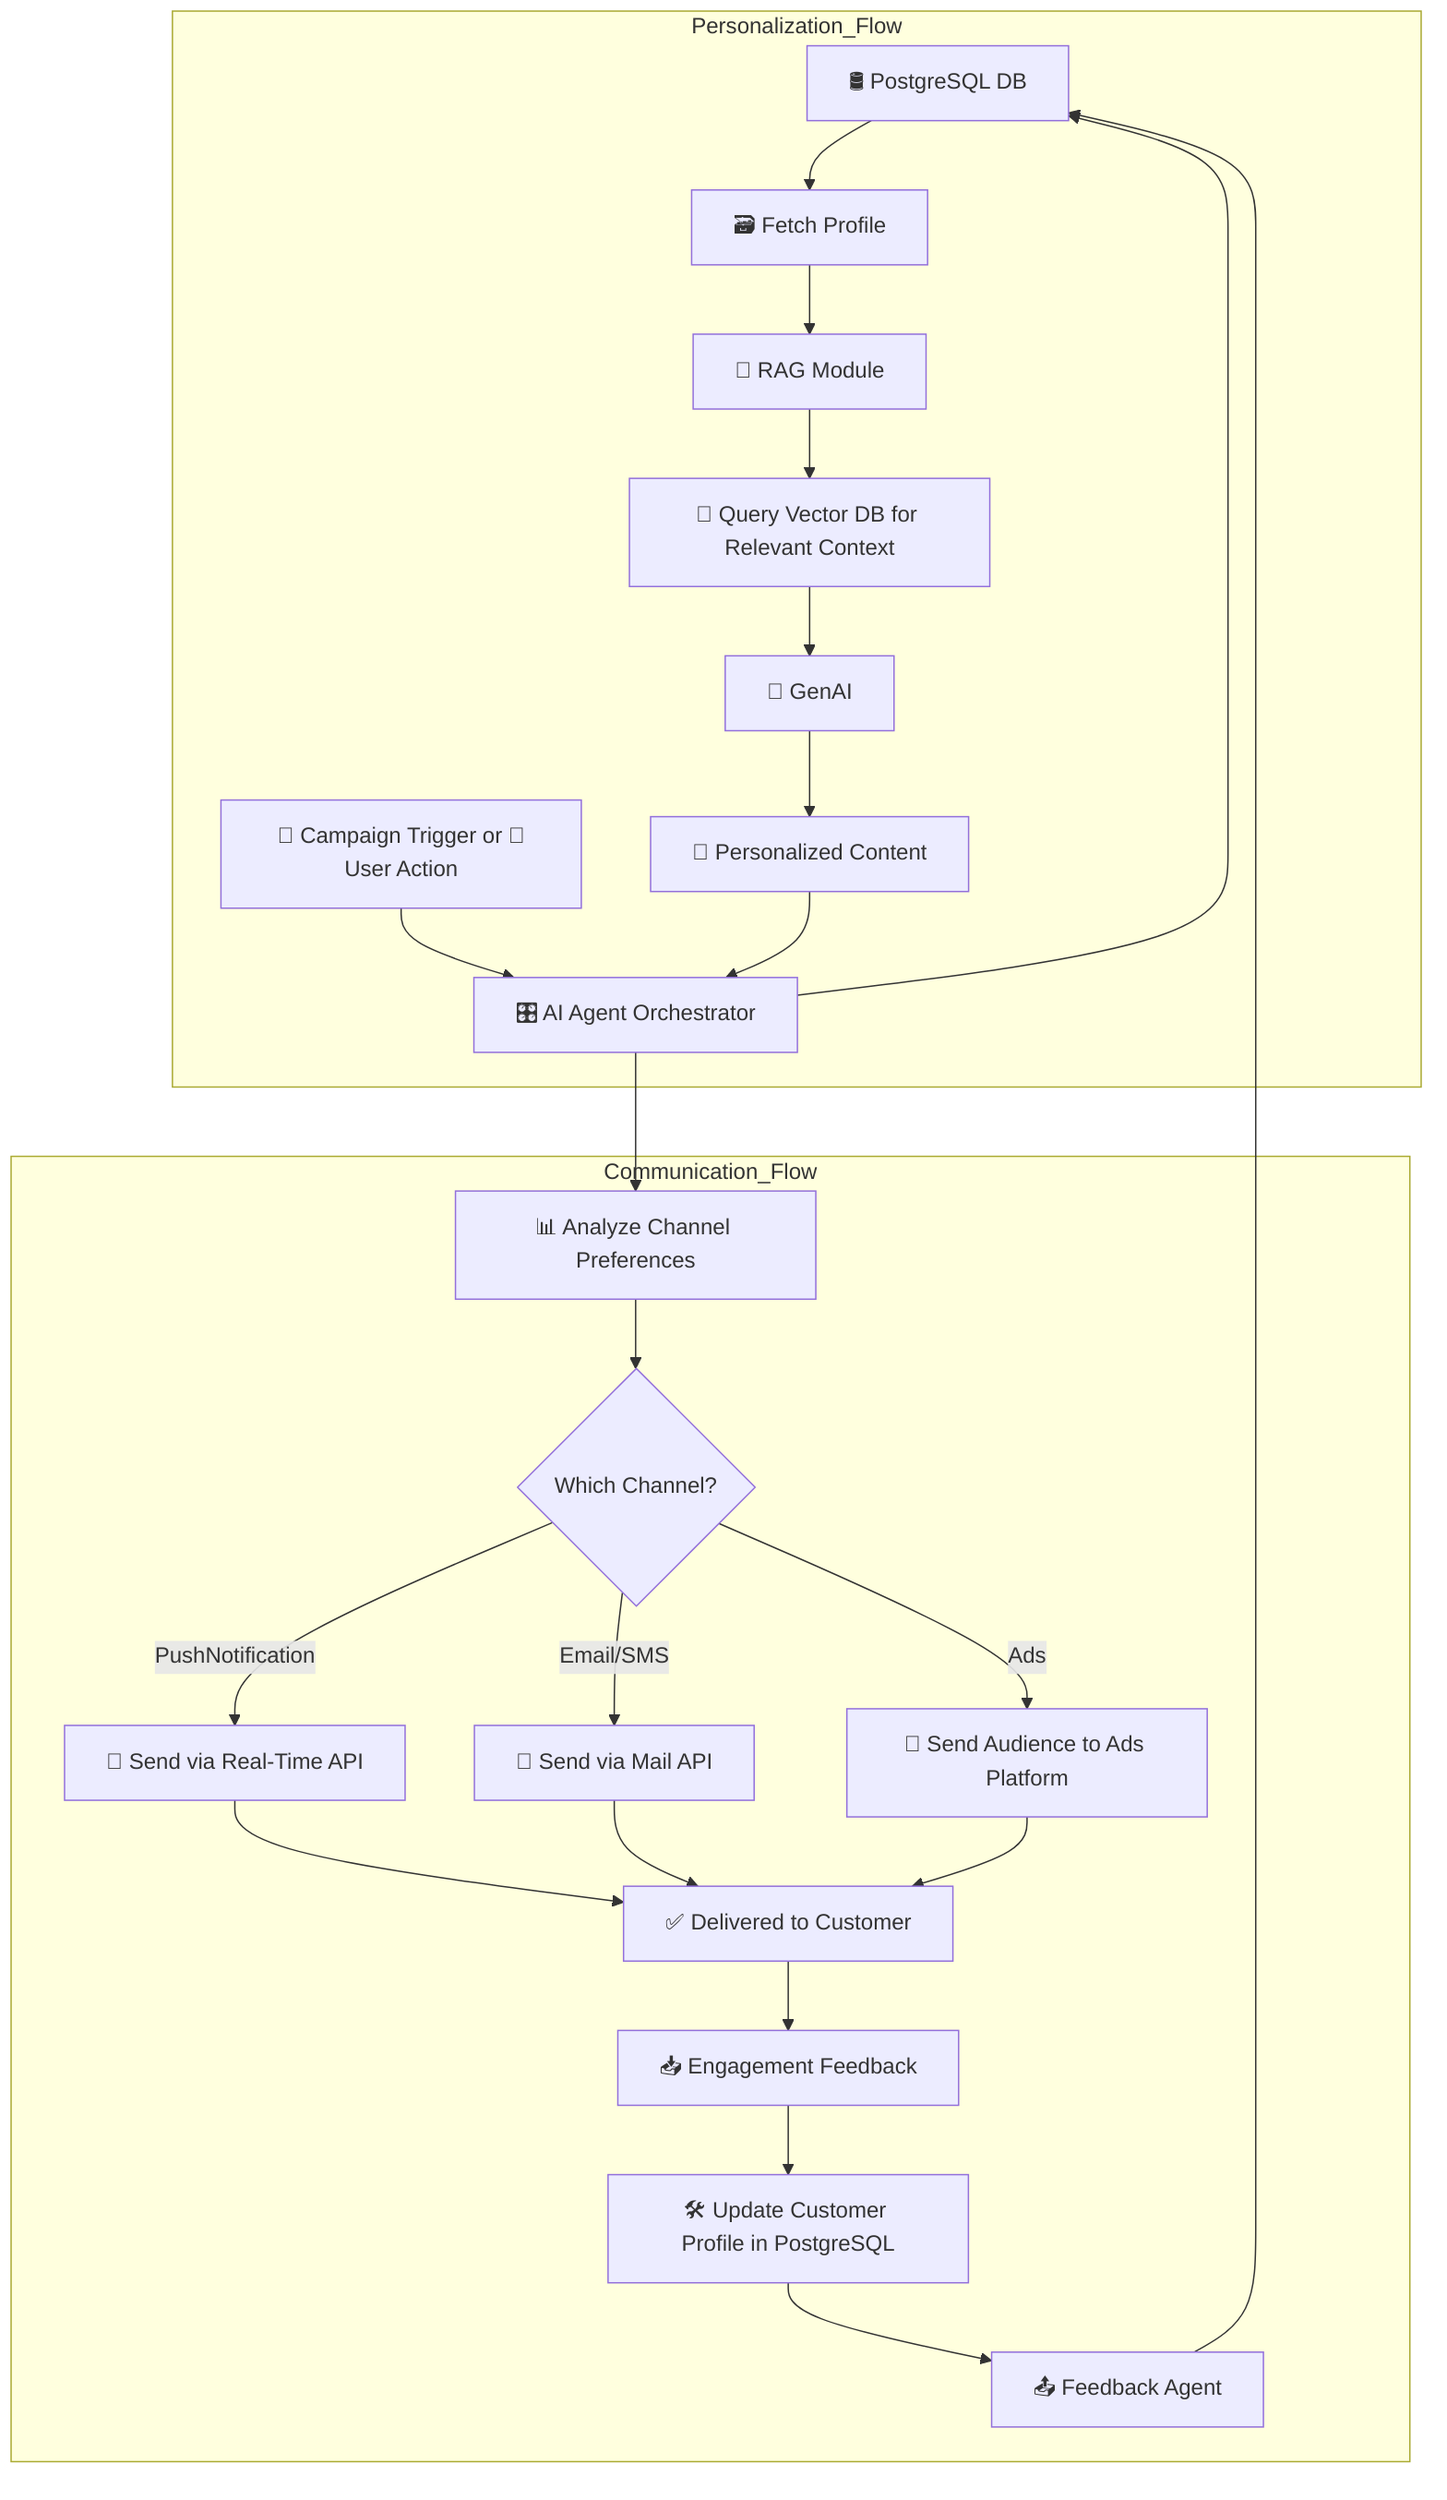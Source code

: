 flowchart TD
  subgraph Personalization_Flow["Personalization_Flow"]
        DB["🛢️ PostgreSQL DB"]
        A1["📣 Campaign Trigger or 🧍User Action"]
        A2["🎛️ AI Agent Orchestrator"]
        A3["🗃️ Fetch Profile"]
        A4["🧠 RAG Module"]
        A5["🔎 Query Vector DB for Relevant Context"]
        A6["🤖 GenAI"]
        A7["📝 Personalized Content"]
  end

  subgraph Communication_Flow["Communication_Flow"]
        B1["📊 Analyze Channel Preferences"]
        B2{"Which Channel?"}
        C1["📲 Send via Real-Time API"]
        C2["📧 Send via Mail API"]
        C3["🎯 Send Audience to Ads Platform"]
        D1["✅ Delivered to Customer"]
        D2["📥 Engagement Feedback"]
        E1["🛠️ Update Customer Profile in PostgreSQL"]
        F1["📤 Feedback Agent"]
  end

    A1 --> A2
    A2 --> DB
    DB --> A3
    A3 --> A4
    A4 --> A5
    A5 --> A6
    A6 --> A7
    A7 --> A2
    A2 --> B1

    B1 --> B2
    B2 -- PushNotification --> C1
    B2 -- Email/SMS --> C2
    B2 -- Ads --> C3
    C1 --> D1
    C2 --> D1
    C3 --> D1
    D1 --> D2
    D2 --> E1
    E1 --> F1
    F1 --> DB

    classDef blue fill:#e0f7fa,stroke:#0288d1,stroke-width:1px
    classDef green fill:#e8f5e9,stroke:#2e7d32,stroke-width:1px